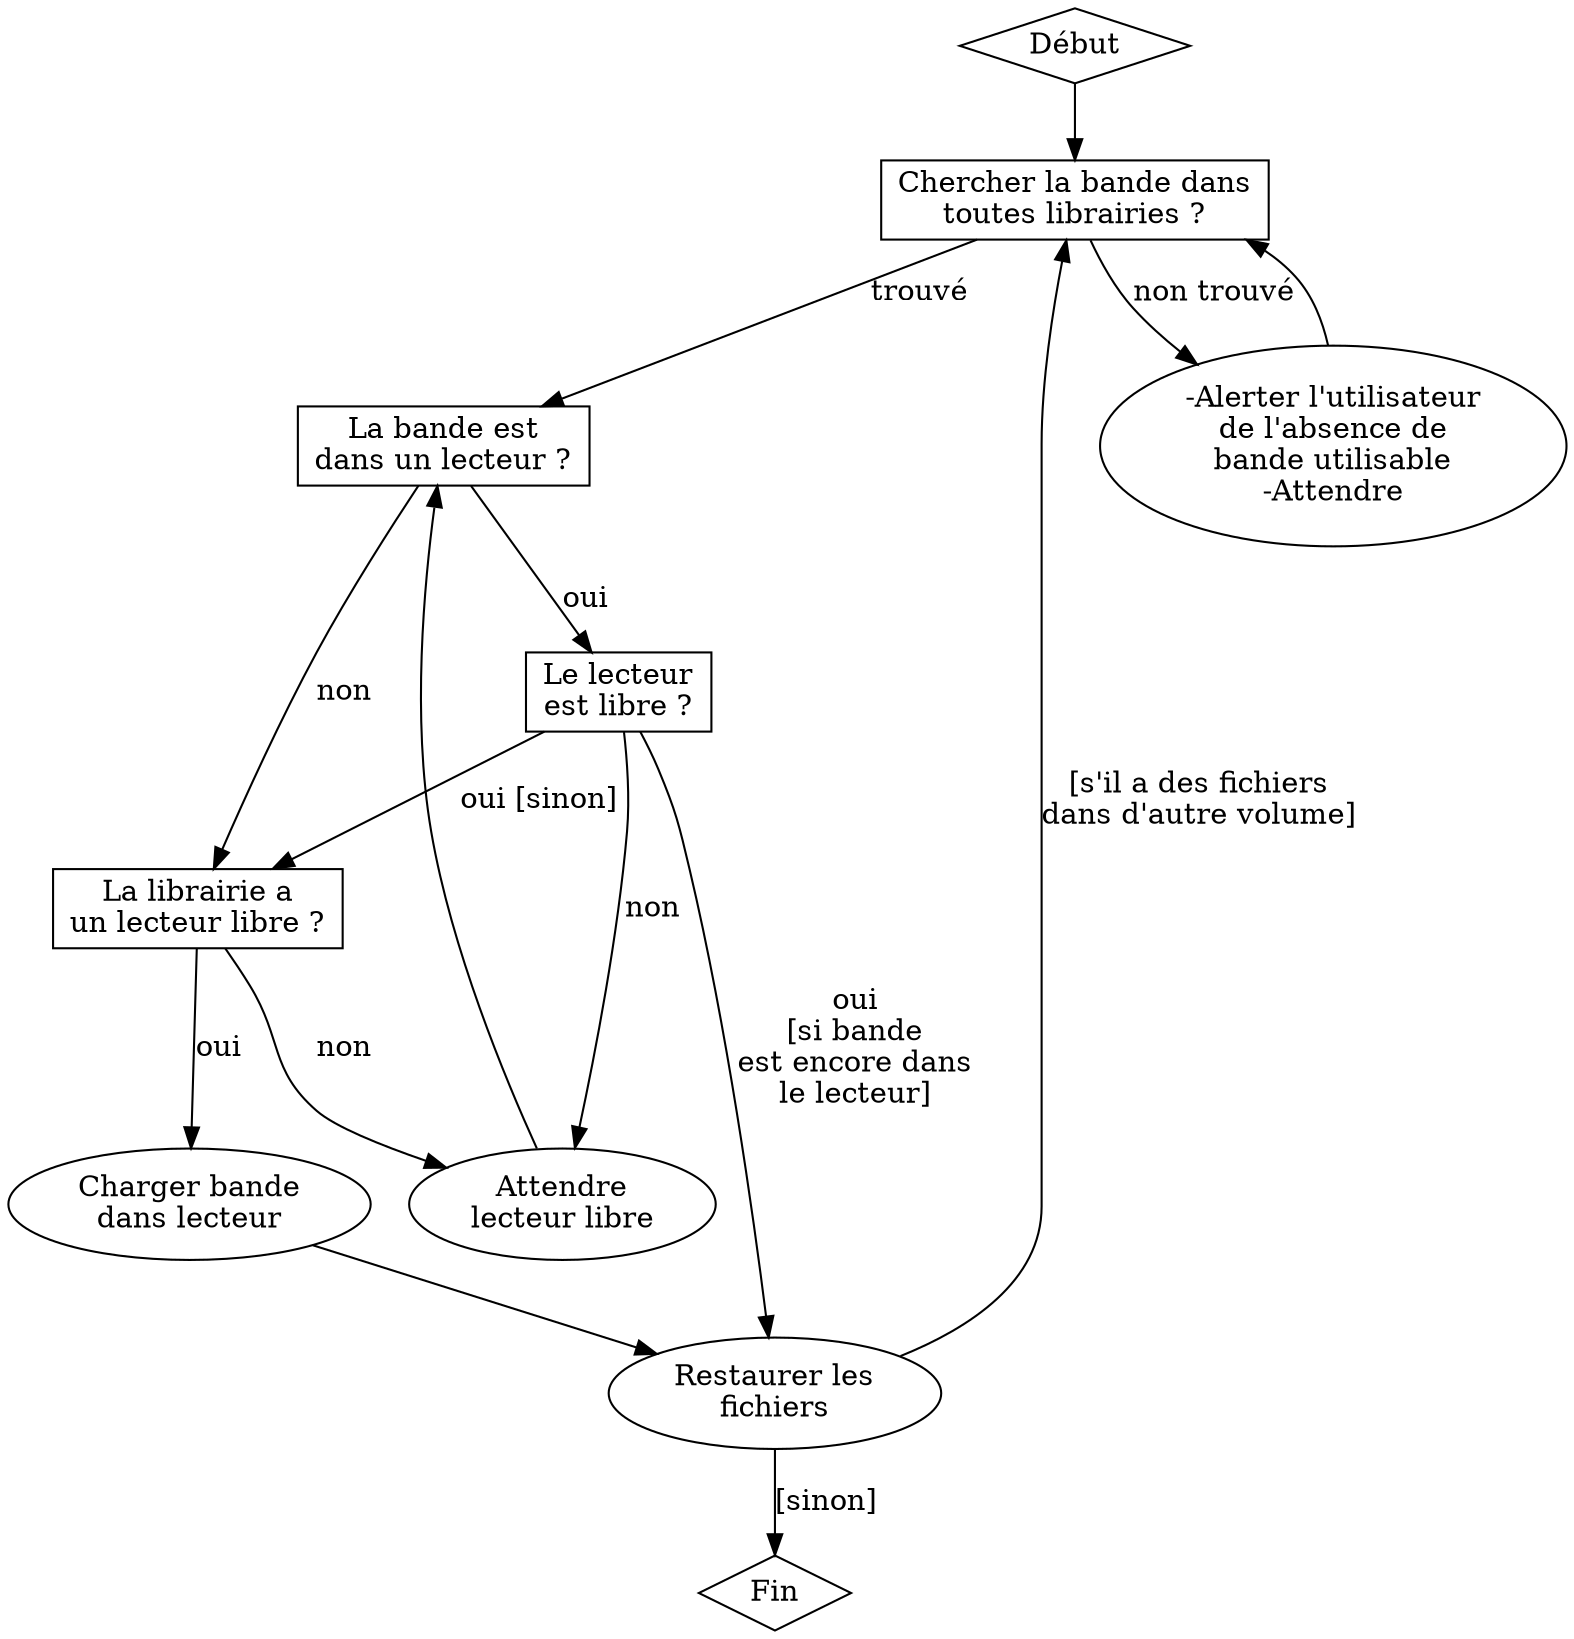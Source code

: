 digraph Restore {
	start [shape=diamond, label="Début"];
	end [shape=diamond, label="Fin"];

	findTape [shape=box, label="Chercher la bande dans\ntoutes librairies ?"];
	changerHasFreeDrive [shape=box, label="La librairie a\nun lecteur libre ?"];
	tapeIsInDrive [shape=box, label="La bande est\ndans un lecteur ?"];
	driveIsFree [shape=box, label="Le lecteur\nest libre ?"];

	waitForDrive [shape=oval, label="Attendre\nlecteur libre"];
	// waitForDrive2 [shape=oval, label="Attendre\nlecteur libre"];
	loadTape [shape=oval, label="Charger bande\ndans lecteur"];
	restore [shape=oval, label="Restaurer les\nfichiers"];
	alertUser1 [shape=oval, label="-Alerter l'utilisateur\nde l'absence de\nbande utilisable\n-Attendre"];

	start -> findTape;
	changerHasFreeDrive -> loadTape [label="oui"];
	loadTape -> restore;
	restore -> findTape [label="[s'il a des fichiers\ndans d'autre volume]"];
	restore -> end [label="[sinon]"];
	changerHasFreeDrive -> waitForDrive [label="non"];
	waitForDrive -> tapeIsInDrive;
	findTape -> alertUser1 [label="non trouvé"];
	alertUser1 -> findTape;
	findTape -> tapeIsInDrive [label="trouvé"];
	tapeIsInDrive -> changerHasFreeDrive [label="non"];
	tapeIsInDrive -> driveIsFree [label="oui"];
	driveIsFree -> waitForDrive [label="non"];
	// waitForDrive2 -> tapeIsInDrive;
	driveIsFree -> restore [label="oui\n[si bande\nest encore dans\nle lecteur]"];
	driveIsFree -> changerHasFreeDrive [label="oui [sinon]"];
}
